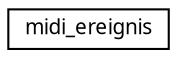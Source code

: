 digraph "Grafische Darstellung der Klassenhierarchie"
{
  edge [fontname="Sans",fontsize="10",labelfontname="Sans",labelfontsize="10"];
  node [fontname="Sans",fontsize="10",shape=record];
  rankdir="LR";
  Node0 [label="midi_ereignis",height=0.2,width=0.4,color="black", fillcolor="white", style="filled",URL="$d7/d77/structmidi__ereignis.html"];
}
